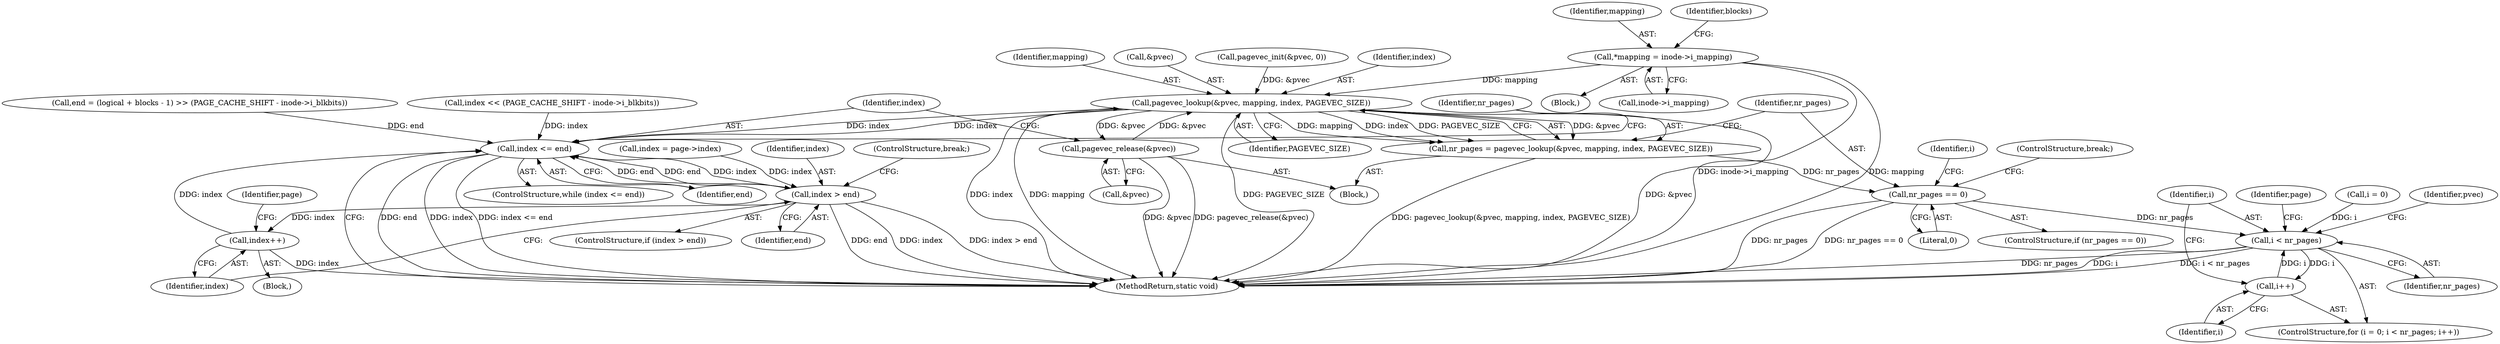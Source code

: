 digraph "0_linux_744692dc059845b2a3022119871846e74d4f6e11_15@pointer" {
"1000115" [label="(Call,*mapping = inode->i_mapping)"];
"1000186" [label="(Call,pagevec_lookup(&pvec, mapping, index, PAGEVEC_SIZE))"];
"1000180" [label="(Call,index <= end)"];
"1000221" [label="(Call,index > end)"];
"1000225" [label="(Call,index++)"];
"1000184" [label="(Call,nr_pages = pagevec_lookup(&pvec, mapping, index, PAGEVEC_SIZE))"];
"1000193" [label="(Call,nr_pages == 0)"];
"1000201" [label="(Call,i < nr_pages)"];
"1000204" [label="(Call,i++)"];
"1000334" [label="(Call,pagevec_release(&pvec))"];
"1000180" [label="(Call,index <= end)"];
"1000201" [label="(Call,i < nr_pages)"];
"1000186" [label="(Call,pagevec_lookup(&pvec, mapping, index, PAGEVEC_SIZE))"];
"1000221" [label="(Call,index > end)"];
"1000184" [label="(Call,nr_pages = pagevec_lookup(&pvec, mapping, index, PAGEVEC_SIZE))"];
"1000179" [label="(ControlStructure,while (index <= end))"];
"1000224" [label="(ControlStructure,break;)"];
"1000226" [label="(Identifier,index)"];
"1000335" [label="(Call,&pvec)"];
"1000117" [label="(Call,inode->i_mapping)"];
"1000107" [label="(Block,)"];
"1000193" [label="(Call,nr_pages == 0)"];
"1000116" [label="(Identifier,mapping)"];
"1000204" [label="(Call,i++)"];
"1000230" [label="(Identifier,page)"];
"1000215" [label="(Call,index = page->index)"];
"1000199" [label="(Identifier,i)"];
"1000196" [label="(ControlStructure,break;)"];
"1000181" [label="(Identifier,index)"];
"1000115" [label="(Call,*mapping = inode->i_mapping)"];
"1000191" [label="(Identifier,PAGEVEC_SIZE)"];
"1000225" [label="(Call,index++)"];
"1000189" [label="(Identifier,mapping)"];
"1000209" [label="(Identifier,page)"];
"1000187" [label="(Call,&pvec)"];
"1000220" [label="(ControlStructure,if (index > end))"];
"1000195" [label="(Literal,0)"];
"1000198" [label="(Call,i = 0)"];
"1000185" [label="(Identifier,nr_pages)"];
"1000175" [label="(Call,pagevec_init(&pvec, 0))"];
"1000334" [label="(Call,pagevec_release(&pvec))"];
"1000194" [label="(Identifier,nr_pages)"];
"1000203" [label="(Identifier,nr_pages)"];
"1000192" [label="(ControlStructure,if (nr_pages == 0))"];
"1000336" [label="(Identifier,pvec)"];
"1000205" [label="(Identifier,i)"];
"1000197" [label="(ControlStructure,for (i = 0; i < nr_pages; i++))"];
"1000222" [label="(Identifier,index)"];
"1000182" [label="(Identifier,end)"];
"1000337" [label="(MethodReturn,static void)"];
"1000153" [label="(Call,end = (logical + blocks - 1) >> (PAGE_CACHE_SHIFT - inode->i_blkbits))"];
"1000202" [label="(Identifier,i)"];
"1000168" [label="(Call,index << (PAGE_CACHE_SHIFT - inode->i_blkbits))"];
"1000190" [label="(Identifier,index)"];
"1000223" [label="(Identifier,end)"];
"1000183" [label="(Block,)"];
"1000122" [label="(Identifier,blocks)"];
"1000206" [label="(Block,)"];
"1000115" -> "1000107"  [label="AST: "];
"1000115" -> "1000117"  [label="CFG: "];
"1000116" -> "1000115"  [label="AST: "];
"1000117" -> "1000115"  [label="AST: "];
"1000122" -> "1000115"  [label="CFG: "];
"1000115" -> "1000337"  [label="DDG: inode->i_mapping"];
"1000115" -> "1000337"  [label="DDG: mapping"];
"1000115" -> "1000186"  [label="DDG: mapping"];
"1000186" -> "1000184"  [label="AST: "];
"1000186" -> "1000191"  [label="CFG: "];
"1000187" -> "1000186"  [label="AST: "];
"1000189" -> "1000186"  [label="AST: "];
"1000190" -> "1000186"  [label="AST: "];
"1000191" -> "1000186"  [label="AST: "];
"1000184" -> "1000186"  [label="CFG: "];
"1000186" -> "1000337"  [label="DDG: &pvec"];
"1000186" -> "1000337"  [label="DDG: index"];
"1000186" -> "1000337"  [label="DDG: mapping"];
"1000186" -> "1000337"  [label="DDG: PAGEVEC_SIZE"];
"1000186" -> "1000180"  [label="DDG: index"];
"1000186" -> "1000184"  [label="DDG: &pvec"];
"1000186" -> "1000184"  [label="DDG: mapping"];
"1000186" -> "1000184"  [label="DDG: index"];
"1000186" -> "1000184"  [label="DDG: PAGEVEC_SIZE"];
"1000175" -> "1000186"  [label="DDG: &pvec"];
"1000334" -> "1000186"  [label="DDG: &pvec"];
"1000180" -> "1000186"  [label="DDG: index"];
"1000186" -> "1000334"  [label="DDG: &pvec"];
"1000180" -> "1000179"  [label="AST: "];
"1000180" -> "1000182"  [label="CFG: "];
"1000181" -> "1000180"  [label="AST: "];
"1000182" -> "1000180"  [label="AST: "];
"1000185" -> "1000180"  [label="CFG: "];
"1000337" -> "1000180"  [label="CFG: "];
"1000180" -> "1000337"  [label="DDG: end"];
"1000180" -> "1000337"  [label="DDG: index"];
"1000180" -> "1000337"  [label="DDG: index <= end"];
"1000225" -> "1000180"  [label="DDG: index"];
"1000221" -> "1000180"  [label="DDG: index"];
"1000221" -> "1000180"  [label="DDG: end"];
"1000168" -> "1000180"  [label="DDG: index"];
"1000153" -> "1000180"  [label="DDG: end"];
"1000180" -> "1000221"  [label="DDG: end"];
"1000221" -> "1000220"  [label="AST: "];
"1000221" -> "1000223"  [label="CFG: "];
"1000222" -> "1000221"  [label="AST: "];
"1000223" -> "1000221"  [label="AST: "];
"1000224" -> "1000221"  [label="CFG: "];
"1000226" -> "1000221"  [label="CFG: "];
"1000221" -> "1000337"  [label="DDG: index > end"];
"1000221" -> "1000337"  [label="DDG: end"];
"1000221" -> "1000337"  [label="DDG: index"];
"1000215" -> "1000221"  [label="DDG: index"];
"1000221" -> "1000225"  [label="DDG: index"];
"1000225" -> "1000206"  [label="AST: "];
"1000225" -> "1000226"  [label="CFG: "];
"1000226" -> "1000225"  [label="AST: "];
"1000230" -> "1000225"  [label="CFG: "];
"1000225" -> "1000337"  [label="DDG: index"];
"1000184" -> "1000183"  [label="AST: "];
"1000185" -> "1000184"  [label="AST: "];
"1000194" -> "1000184"  [label="CFG: "];
"1000184" -> "1000337"  [label="DDG: pagevec_lookup(&pvec, mapping, index, PAGEVEC_SIZE)"];
"1000184" -> "1000193"  [label="DDG: nr_pages"];
"1000193" -> "1000192"  [label="AST: "];
"1000193" -> "1000195"  [label="CFG: "];
"1000194" -> "1000193"  [label="AST: "];
"1000195" -> "1000193"  [label="AST: "];
"1000196" -> "1000193"  [label="CFG: "];
"1000199" -> "1000193"  [label="CFG: "];
"1000193" -> "1000337"  [label="DDG: nr_pages"];
"1000193" -> "1000337"  [label="DDG: nr_pages == 0"];
"1000193" -> "1000201"  [label="DDG: nr_pages"];
"1000201" -> "1000197"  [label="AST: "];
"1000201" -> "1000203"  [label="CFG: "];
"1000202" -> "1000201"  [label="AST: "];
"1000203" -> "1000201"  [label="AST: "];
"1000209" -> "1000201"  [label="CFG: "];
"1000336" -> "1000201"  [label="CFG: "];
"1000201" -> "1000337"  [label="DDG: i < nr_pages"];
"1000201" -> "1000337"  [label="DDG: nr_pages"];
"1000201" -> "1000337"  [label="DDG: i"];
"1000198" -> "1000201"  [label="DDG: i"];
"1000204" -> "1000201"  [label="DDG: i"];
"1000201" -> "1000204"  [label="DDG: i"];
"1000204" -> "1000197"  [label="AST: "];
"1000204" -> "1000205"  [label="CFG: "];
"1000205" -> "1000204"  [label="AST: "];
"1000202" -> "1000204"  [label="CFG: "];
"1000334" -> "1000183"  [label="AST: "];
"1000334" -> "1000335"  [label="CFG: "];
"1000335" -> "1000334"  [label="AST: "];
"1000181" -> "1000334"  [label="CFG: "];
"1000334" -> "1000337"  [label="DDG: pagevec_release(&pvec)"];
"1000334" -> "1000337"  [label="DDG: &pvec"];
}
